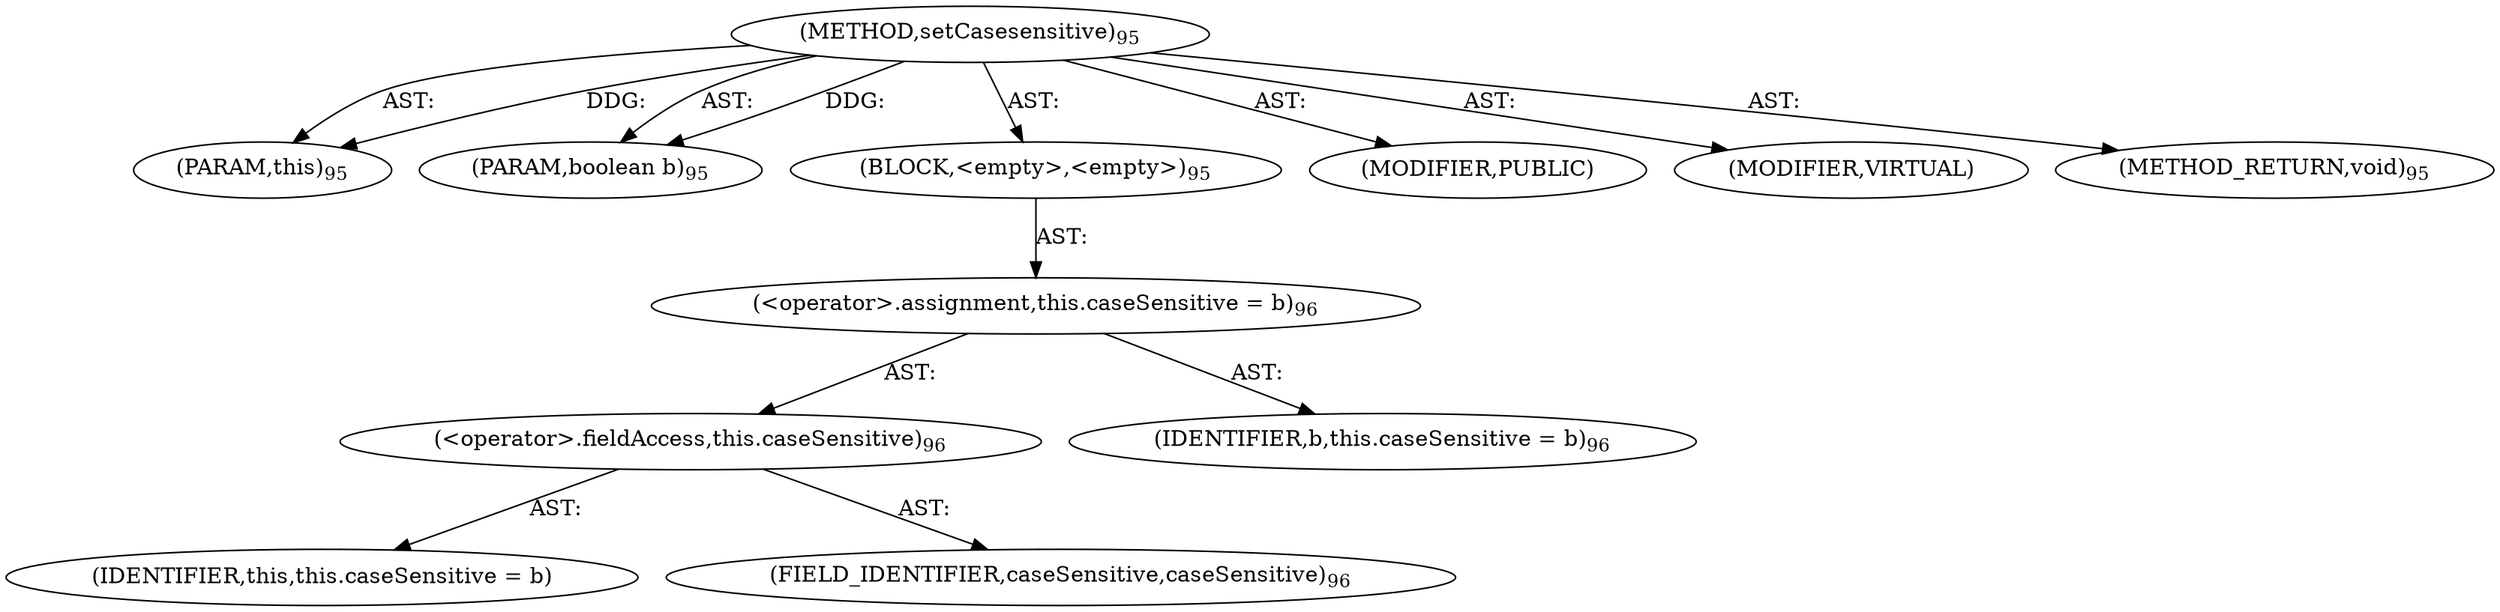 digraph "setCasesensitive" {  
"111669149698" [label = <(METHOD,setCasesensitive)<SUB>95</SUB>> ]
"115964116996" [label = <(PARAM,this)<SUB>95</SUB>> ]
"115964116997" [label = <(PARAM,boolean b)<SUB>95</SUB>> ]
"25769803778" [label = <(BLOCK,&lt;empty&gt;,&lt;empty&gt;)<SUB>95</SUB>> ]
"30064771076" [label = <(&lt;operator&gt;.assignment,this.caseSensitive = b)<SUB>96</SUB>> ]
"30064771077" [label = <(&lt;operator&gt;.fieldAccess,this.caseSensitive)<SUB>96</SUB>> ]
"68719476740" [label = <(IDENTIFIER,this,this.caseSensitive = b)> ]
"55834574850" [label = <(FIELD_IDENTIFIER,caseSensitive,caseSensitive)<SUB>96</SUB>> ]
"68719476741" [label = <(IDENTIFIER,b,this.caseSensitive = b)<SUB>96</SUB>> ]
"133143986183" [label = <(MODIFIER,PUBLIC)> ]
"133143986184" [label = <(MODIFIER,VIRTUAL)> ]
"128849018882" [label = <(METHOD_RETURN,void)<SUB>95</SUB>> ]
  "111669149698" -> "115964116996"  [ label = "AST: "] 
  "111669149698" -> "115964116997"  [ label = "AST: "] 
  "111669149698" -> "25769803778"  [ label = "AST: "] 
  "111669149698" -> "133143986183"  [ label = "AST: "] 
  "111669149698" -> "133143986184"  [ label = "AST: "] 
  "111669149698" -> "128849018882"  [ label = "AST: "] 
  "25769803778" -> "30064771076"  [ label = "AST: "] 
  "30064771076" -> "30064771077"  [ label = "AST: "] 
  "30064771076" -> "68719476741"  [ label = "AST: "] 
  "30064771077" -> "68719476740"  [ label = "AST: "] 
  "30064771077" -> "55834574850"  [ label = "AST: "] 
  "111669149698" -> "115964116996"  [ label = "DDG: "] 
  "111669149698" -> "115964116997"  [ label = "DDG: "] 
}
